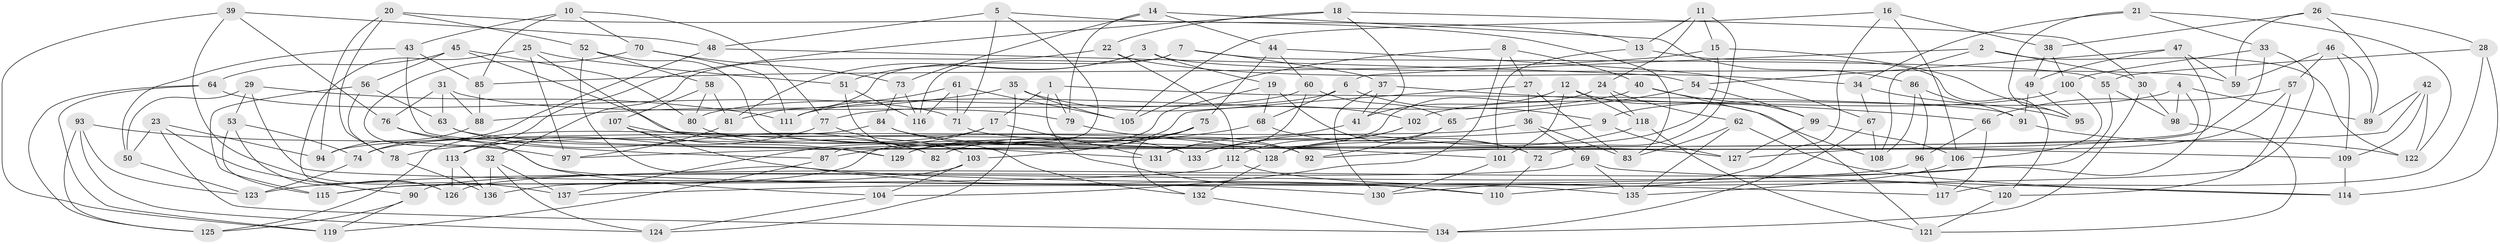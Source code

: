 // Generated by graph-tools (version 1.1) at 2025/37/03/09/25 02:37:58]
// undirected, 137 vertices, 274 edges
graph export_dot {
graph [start="1"]
  node [color=gray90,style=filled];
  1;
  2;
  3;
  4;
  5;
  6;
  7;
  8;
  9;
  10;
  11;
  12;
  13;
  14;
  15;
  16;
  17;
  18;
  19;
  20;
  21;
  22;
  23;
  24;
  25;
  26;
  27;
  28;
  29;
  30;
  31;
  32;
  33;
  34;
  35;
  36;
  37;
  38;
  39;
  40;
  41;
  42;
  43;
  44;
  45;
  46;
  47;
  48;
  49;
  50;
  51;
  52;
  53;
  54;
  55;
  56;
  57;
  58;
  59;
  60;
  61;
  62;
  63;
  64;
  65;
  66;
  67;
  68;
  69;
  70;
  71;
  72;
  73;
  74;
  75;
  76;
  77;
  78;
  79;
  80;
  81;
  82;
  83;
  84;
  85;
  86;
  87;
  88;
  89;
  90;
  91;
  92;
  93;
  94;
  95;
  96;
  97;
  98;
  99;
  100;
  101;
  102;
  103;
  104;
  105;
  106;
  107;
  108;
  109;
  110;
  111;
  112;
  113;
  114;
  115;
  116;
  117;
  118;
  119;
  120;
  121;
  122;
  123;
  124;
  125;
  126;
  127;
  128;
  129;
  130;
  131;
  132;
  133;
  134;
  135;
  136;
  137;
  1 -- 79;
  1 -- 110;
  1 -- 17;
  1 -- 91;
  2 -- 30;
  2 -- 108;
  2 -- 122;
  2 -- 6;
  3 -- 19;
  3 -- 51;
  3 -- 81;
  3 -- 59;
  4 -- 98;
  4 -- 89;
  4 -- 9;
  4 -- 82;
  5 -- 13;
  5 -- 71;
  5 -- 48;
  5 -- 87;
  6 -- 68;
  6 -- 80;
  6 -- 9;
  7 -- 55;
  7 -- 116;
  7 -- 81;
  7 -- 37;
  8 -- 27;
  8 -- 40;
  8 -- 105;
  8 -- 104;
  9 -- 78;
  9 -- 127;
  10 -- 43;
  10 -- 85;
  10 -- 77;
  10 -- 70;
  11 -- 13;
  11 -- 72;
  11 -- 15;
  11 -- 24;
  12 -- 101;
  12 -- 41;
  12 -- 108;
  12 -- 118;
  13 -- 120;
  13 -- 101;
  14 -- 73;
  14 -- 79;
  14 -- 44;
  14 -- 86;
  15 -- 128;
  15 -- 95;
  15 -- 85;
  16 -- 38;
  16 -- 105;
  16 -- 106;
  16 -- 130;
  17 -- 131;
  17 -- 137;
  17 -- 74;
  18 -- 22;
  18 -- 41;
  18 -- 30;
  18 -- 113;
  19 -- 72;
  19 -- 115;
  19 -- 68;
  20 -- 52;
  20 -- 78;
  20 -- 83;
  20 -- 94;
  21 -- 33;
  21 -- 34;
  21 -- 95;
  21 -- 122;
  22 -- 112;
  22 -- 32;
  22 -- 34;
  23 -- 134;
  23 -- 94;
  23 -- 90;
  23 -- 50;
  24 -- 118;
  24 -- 129;
  24 -- 62;
  25 -- 131;
  25 -- 126;
  25 -- 97;
  25 -- 51;
  26 -- 38;
  26 -- 59;
  26 -- 28;
  26 -- 89;
  27 -- 129;
  27 -- 83;
  27 -- 36;
  28 -- 114;
  28 -- 55;
  28 -- 117;
  29 -- 111;
  29 -- 135;
  29 -- 50;
  29 -- 53;
  30 -- 98;
  30 -- 134;
  31 -- 63;
  31 -- 76;
  31 -- 88;
  31 -- 79;
  32 -- 124;
  32 -- 136;
  32 -- 137;
  33 -- 110;
  33 -- 100;
  33 -- 92;
  34 -- 95;
  34 -- 67;
  35 -- 102;
  35 -- 105;
  35 -- 124;
  35 -- 88;
  36 -- 94;
  36 -- 69;
  36 -- 83;
  37 -- 130;
  37 -- 66;
  37 -- 41;
  38 -- 100;
  38 -- 49;
  39 -- 76;
  39 -- 48;
  39 -- 119;
  39 -- 137;
  40 -- 121;
  40 -- 111;
  40 -- 99;
  41 -- 131;
  42 -- 109;
  42 -- 89;
  42 -- 122;
  42 -- 97;
  43 -- 85;
  43 -- 129;
  43 -- 50;
  44 -- 75;
  44 -- 67;
  44 -- 60;
  45 -- 80;
  45 -- 92;
  45 -- 56;
  45 -- 64;
  46 -- 89;
  46 -- 109;
  46 -- 57;
  46 -- 59;
  47 -- 59;
  47 -- 123;
  47 -- 54;
  47 -- 49;
  48 -- 54;
  48 -- 74;
  49 -- 91;
  49 -- 95;
  50 -- 123;
  51 -- 116;
  51 -- 132;
  52 -- 58;
  52 -- 117;
  52 -- 133;
  53 -- 126;
  53 -- 115;
  53 -- 74;
  54 -- 99;
  54 -- 65;
  55 -- 126;
  55 -- 98;
  56 -- 63;
  56 -- 78;
  56 -- 115;
  57 -- 127;
  57 -- 66;
  57 -- 120;
  58 -- 107;
  58 -- 80;
  58 -- 81;
  60 -- 77;
  60 -- 131;
  60 -- 65;
  61 -- 71;
  61 -- 116;
  61 -- 105;
  61 -- 111;
  62 -- 135;
  62 -- 114;
  62 -- 83;
  63 -- 82;
  63 -- 127;
  64 -- 125;
  64 -- 119;
  64 -- 71;
  65 -- 92;
  65 -- 128;
  66 -- 96;
  66 -- 117;
  67 -- 134;
  67 -- 108;
  68 -- 87;
  68 -- 72;
  69 -- 114;
  69 -- 90;
  69 -- 135;
  70 -- 111;
  70 -- 73;
  70 -- 130;
  71 -- 109;
  72 -- 110;
  73 -- 84;
  73 -- 116;
  74 -- 123;
  75 -- 132;
  75 -- 82;
  75 -- 103;
  76 -- 104;
  76 -- 87;
  77 -- 113;
  77 -- 103;
  78 -- 136;
  79 -- 92;
  80 -- 82;
  81 -- 97;
  84 -- 125;
  84 -- 133;
  84 -- 101;
  85 -- 88;
  86 -- 108;
  86 -- 96;
  86 -- 91;
  87 -- 119;
  88 -- 94;
  90 -- 119;
  90 -- 125;
  91 -- 122;
  93 -- 123;
  93 -- 97;
  93 -- 124;
  93 -- 125;
  96 -- 137;
  96 -- 117;
  98 -- 121;
  99 -- 106;
  99 -- 127;
  100 -- 102;
  100 -- 106;
  101 -- 130;
  102 -- 133;
  102 -- 112;
  103 -- 136;
  103 -- 104;
  104 -- 124;
  106 -- 135;
  107 -- 110;
  107 -- 128;
  107 -- 129;
  109 -- 114;
  112 -- 115;
  112 -- 120;
  113 -- 136;
  113 -- 126;
  118 -- 121;
  118 -- 133;
  120 -- 121;
  128 -- 132;
  132 -- 134;
}
